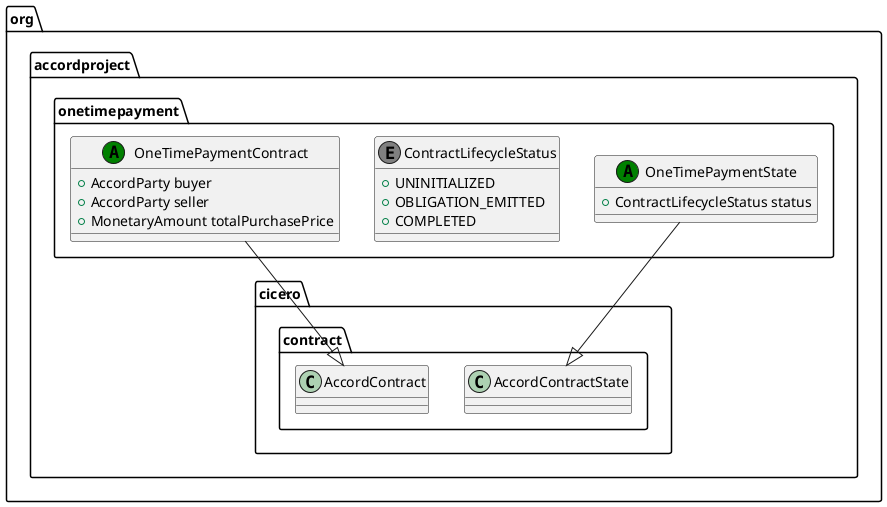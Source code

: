 @startuml
class org.accordproject.onetimepayment.OneTimePaymentState << (A,green) >> {
   + ContractLifecycleStatus status
}
org.accordproject.onetimepayment.OneTimePaymentState --|> org.accordproject.cicero.contract.AccordContractState
class org.accordproject.onetimepayment.ContractLifecycleStatus << (E,grey) >> {
   + UNINITIALIZED
   + OBLIGATION_EMITTED
   + COMPLETED
}
class org.accordproject.onetimepayment.OneTimePaymentContract << (A,green) >> {
   + AccordParty buyer
   + AccordParty seller
   + MonetaryAmount totalPurchasePrice
}
org.accordproject.onetimepayment.OneTimePaymentContract --|> org.accordproject.cicero.contract.AccordContract
@enduml

